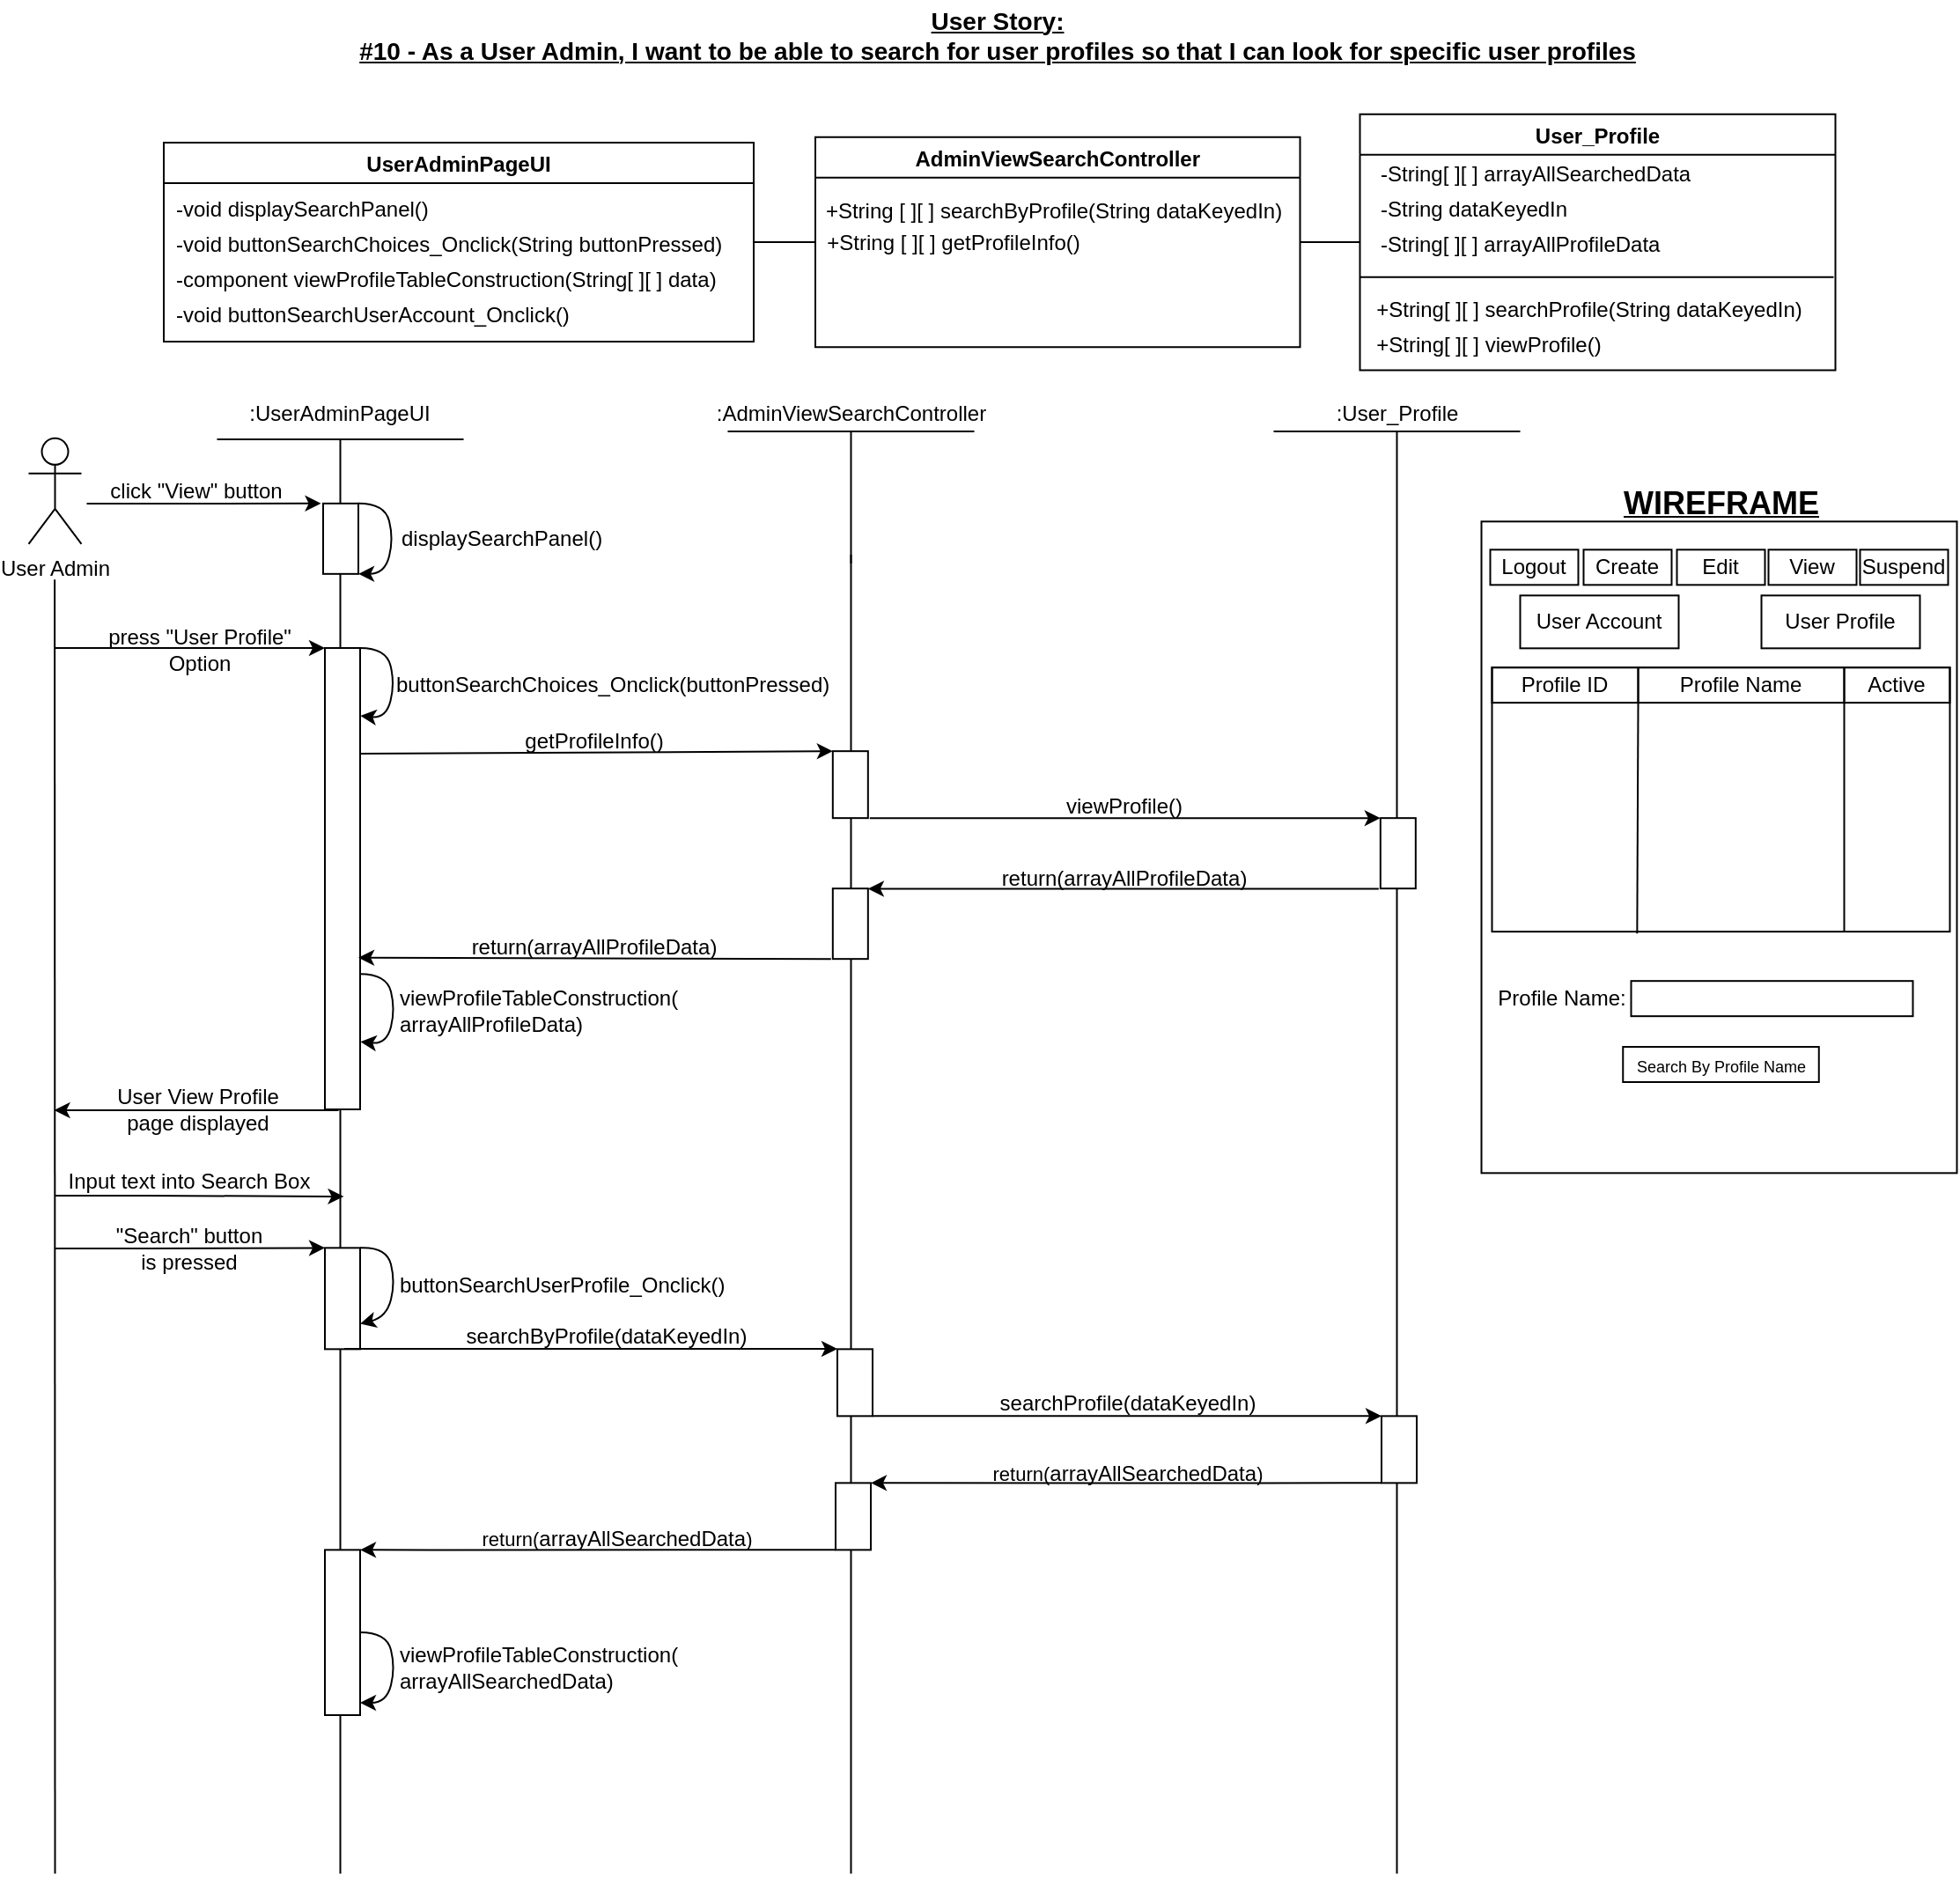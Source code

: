 <mxfile version="17.4.2" type="device"><diagram id="1YwtTbQ3Z7pTjlXF4-N0" name="Page-1"><mxGraphModel dx="1342" dy="905" grid="1" gridSize="10" guides="1" tooltips="1" connect="1" arrows="1" fold="1" page="1" pageScale="1" pageWidth="1169" pageHeight="827" math="0" shadow="0"><root><mxCell id="0"/><mxCell id="1" parent="0"/><mxCell id="FNsslEbhDlVYFLrhWBJ4-193" value="" style="endArrow=none;html=1;rounded=0;startArrow=none;" parent="1" edge="1"><mxGeometry width="50" height="50" relative="1" as="geometry"><mxPoint x="500.25" y="1074" as="sourcePoint"/><mxPoint x="500.25" y="325" as="targetPoint"/></mxGeometry></mxCell><mxCell id="haLUxBjH6cShnl7Ug6Ql-109" value="" style="rounded=0;whiteSpace=wrap;html=1;" parent="1" vertex="1"><mxGeometry x="858.25" y="306.17" width="270" height="370" as="geometry"/></mxCell><mxCell id="haLUxBjH6cShnl7Ug6Ql-2" value="UserAdminPageUI" style="swimlane;" parent="1" vertex="1"><mxGeometry x="110" y="91" width="335" height="113" as="geometry"/></mxCell><mxCell id="haLUxBjH6cShnl7Ug6Ql-16" value="-void displaySearchPanel()" style="text;html=1;align=left;verticalAlign=middle;resizable=0;points=[];autosize=1;strokeColor=none;fillColor=none;" parent="haLUxBjH6cShnl7Ug6Ql-2" vertex="1"><mxGeometry x="5" y="28" width="160" height="20" as="geometry"/></mxCell><mxCell id="FNsslEbhDlVYFLrhWBJ4-34" value="-component viewProfileTableConstruction(String[ ][ ] data)" style="text;html=1;align=left;verticalAlign=middle;resizable=0;points=[];autosize=1;strokeColor=none;fillColor=none;" parent="haLUxBjH6cShnl7Ug6Ql-2" vertex="1"><mxGeometry x="5" y="68" width="320" height="20" as="geometry"/></mxCell><mxCell id="FNsslEbhDlVYFLrhWBJ4-172" value="-void buttonSearchUserAccount_Onclick()" style="text;html=1;align=left;verticalAlign=middle;resizable=0;points=[];autosize=1;strokeColor=none;fillColor=none;" parent="haLUxBjH6cShnl7Ug6Ql-2" vertex="1"><mxGeometry x="5" y="88" width="240" height="20" as="geometry"/></mxCell><mxCell id="F18tKvdH8fJfBvkD1JJA-11" value="-void buttonSearchChoices_Onclick(String buttonPressed)" style="text;html=1;align=left;verticalAlign=middle;resizable=0;points=[];autosize=1;strokeColor=none;fillColor=none;" parent="haLUxBjH6cShnl7Ug6Ql-2" vertex="1"><mxGeometry x="5" y="48" width="330" height="20" as="geometry"/></mxCell><mxCell id="haLUxBjH6cShnl7Ug6Ql-3" value="AdminViewSearchController" style="swimlane;" parent="1" vertex="1"><mxGeometry x="480" y="87.88" width="275.25" height="119.25" as="geometry"/></mxCell><mxCell id="FNsslEbhDlVYFLrhWBJ4-1" value="&lt;div style=&quot;text-align: left&quot;&gt;&lt;span&gt;+String [ ][ ] searchByProfile(&lt;/span&gt;&lt;span&gt;String dataKeyedIn&lt;/span&gt;&lt;span&gt;)&lt;/span&gt;&lt;/div&gt;" style="text;html=1;align=center;verticalAlign=middle;resizable=0;points=[];autosize=1;strokeColor=none;fillColor=none;" parent="haLUxBjH6cShnl7Ug6Ql-3" vertex="1"><mxGeometry y="32.12" width="270" height="20" as="geometry"/></mxCell><mxCell id="FNsslEbhDlVYFLrhWBJ4-176" value="&lt;div style=&quot;text-align: left&quot;&gt;+String [ ][ ] getProfileInfo()&lt;/div&gt;" style="text;html=1;align=center;verticalAlign=middle;resizable=0;points=[];autosize=1;strokeColor=none;fillColor=none;" parent="haLUxBjH6cShnl7Ug6Ql-3" vertex="1"><mxGeometry x="-2" y="49.63" width="160" height="20" as="geometry"/></mxCell><mxCell id="haLUxBjH6cShnl7Ug6Ql-4" value="User_Profile" style="swimlane;" parent="1" vertex="1"><mxGeometry x="789.25" y="74.82" width="270" height="145.37" as="geometry"/></mxCell><mxCell id="haLUxBjH6cShnl7Ug6Ql-20" value="-String[ ][ ] arrayAllSearchedData" style="text;html=1;align=left;verticalAlign=middle;resizable=0;points=[];autosize=1;strokeColor=none;fillColor=none;" parent="haLUxBjH6cShnl7Ug6Ql-4" vertex="1"><mxGeometry x="10" y="24" width="190" height="20" as="geometry"/></mxCell><mxCell id="haLUxBjH6cShnl7Ug6Ql-23" value="" style="endArrow=none;html=1;rounded=0;" parent="haLUxBjH6cShnl7Ug6Ql-4" edge="1"><mxGeometry width="50" height="50" relative="1" as="geometry"><mxPoint y="92.5" as="sourcePoint"/><mxPoint x="269" y="92.5" as="targetPoint"/></mxGeometry></mxCell><mxCell id="3snV8VC3OuR5L-uNEUc_-48" value="-String dataKeyedIn" style="text;html=1;align=left;verticalAlign=middle;resizable=0;points=[];autosize=1;strokeColor=none;fillColor=none;" parent="haLUxBjH6cShnl7Ug6Ql-4" vertex="1"><mxGeometry x="10" y="44" width="120" height="20" as="geometry"/></mxCell><mxCell id="TE9CxDPpq-Uif5EZX6fy-1" value="-String[ ][ ] arrayAllProfileData" style="text;html=1;align=left;verticalAlign=middle;resizable=0;points=[];autosize=1;strokeColor=none;fillColor=none;" parent="haLUxBjH6cShnl7Ug6Ql-4" vertex="1"><mxGeometry x="10" y="64" width="170" height="20" as="geometry"/></mxCell><mxCell id="FNsslEbhDlVYFLrhWBJ4-57" value="&lt;div style=&quot;text-align: left&quot;&gt;&lt;span&gt;+String[ ][ ] searchProfile(&lt;/span&gt;&lt;span&gt;String dataKeyedIn&lt;/span&gt;&lt;span&gt;)&lt;/span&gt;&lt;/div&gt;" style="text;html=1;align=center;verticalAlign=middle;resizable=0;points=[];autosize=1;strokeColor=none;fillColor=none;" parent="haLUxBjH6cShnl7Ug6Ql-4" vertex="1"><mxGeometry y="101.37" width="260" height="20" as="geometry"/></mxCell><mxCell id="TE9CxDPpq-Uif5EZX6fy-2" value="&lt;div style=&quot;text-align: left&quot;&gt;&lt;span&gt;+String[ ][ ] viewProfile(&lt;/span&gt;&lt;span&gt;)&lt;/span&gt;&lt;/div&gt;" style="text;html=1;align=center;verticalAlign=middle;resizable=0;points=[];autosize=1;strokeColor=none;fillColor=none;" parent="haLUxBjH6cShnl7Ug6Ql-4" vertex="1"><mxGeometry x="3" y="121.37" width="140" height="20" as="geometry"/></mxCell><mxCell id="haLUxBjH6cShnl7Ug6Ql-25" value="" style="endArrow=none;html=1;rounded=0;entryX=0;entryY=0.5;entryDx=0;entryDy=0;exitX=1;exitY=0.5;exitDx=0;exitDy=0;" parent="1" source="haLUxBjH6cShnl7Ug6Ql-2" target="haLUxBjH6cShnl7Ug6Ql-3" edge="1"><mxGeometry width="50" height="50" relative="1" as="geometry"><mxPoint x="440" y="146" as="sourcePoint"/><mxPoint x="470" y="146" as="targetPoint"/></mxGeometry></mxCell><mxCell id="haLUxBjH6cShnl7Ug6Ql-26" value="" style="endArrow=none;html=1;rounded=0;entryX=0;entryY=0.5;entryDx=0;entryDy=0;exitX=1;exitY=0.5;exitDx=0;exitDy=0;" parent="1" source="haLUxBjH6cShnl7Ug6Ql-3" target="haLUxBjH6cShnl7Ug6Ql-4" edge="1"><mxGeometry width="50" height="50" relative="1" as="geometry"><mxPoint x="600" y="196" as="sourcePoint"/><mxPoint x="600" y="226" as="targetPoint"/></mxGeometry></mxCell><mxCell id="haLUxBjH6cShnl7Ug6Ql-70" style="edgeStyle=orthogonalEdgeStyle;rounded=0;orthogonalLoop=1;jettySize=auto;html=1;entryX=0;entryY=0;entryDx=0;entryDy=0;" parent="1" edge="1"><mxGeometry relative="1" as="geometry"><mxPoint x="199.25" y="295.92" as="targetPoint"/><Array as="points"><mxPoint x="109.25" y="295.92"/><mxPoint x="109.25" y="295.92"/></Array><mxPoint x="66.25" y="295.957" as="sourcePoint"/></mxGeometry></mxCell><mxCell id="haLUxBjH6cShnl7Ug6Ql-27" value="User Admin" style="shape=umlActor;verticalLabelPosition=bottom;verticalAlign=top;html=1;outlineConnect=0;" parent="1" vertex="1"><mxGeometry x="33.25" y="258.92" width="30" height="60" as="geometry"/></mxCell><mxCell id="haLUxBjH6cShnl7Ug6Ql-29" value=":UserAdminPageUI" style="text;html=1;strokeColor=none;fillColor=none;align=center;verticalAlign=middle;whiteSpace=wrap;rounded=0;" parent="1" vertex="1"><mxGeometry x="180.25" y="230" width="60" height="30" as="geometry"/></mxCell><mxCell id="haLUxBjH6cShnl7Ug6Ql-30" value=":AdminViewSearchController" style="text;html=1;align=center;verticalAlign=middle;resizable=0;points=[];autosize=1;strokeColor=none;fillColor=none;" parent="1" vertex="1"><mxGeometry x="415.25" y="235" width="170" height="20" as="geometry"/></mxCell><mxCell id="haLUxBjH6cShnl7Ug6Ql-31" value=":User_Profile" style="text;html=1;align=center;verticalAlign=middle;resizable=0;points=[];autosize=1;strokeColor=none;fillColor=none;" parent="1" vertex="1"><mxGeometry x="770.25" y="235" width="80" height="20" as="geometry"/></mxCell><mxCell id="haLUxBjH6cShnl7Ug6Ql-32" value="" style="endArrow=none;html=1;rounded=0;" parent="1" edge="1"><mxGeometry width="50" height="50" relative="1" as="geometry"><mxPoint x="140.25" y="259.52" as="sourcePoint"/><mxPoint x="280.25" y="259.52" as="targetPoint"/></mxGeometry></mxCell><mxCell id="haLUxBjH6cShnl7Ug6Ql-33" value="" style="endArrow=none;html=1;rounded=0;" parent="1" edge="1"><mxGeometry width="50" height="50" relative="1" as="geometry"><mxPoint x="430.25" y="255" as="sourcePoint"/><mxPoint x="570.25" y="255" as="targetPoint"/></mxGeometry></mxCell><mxCell id="haLUxBjH6cShnl7Ug6Ql-34" value="" style="endArrow=none;html=1;rounded=0;" parent="1" edge="1"><mxGeometry width="50" height="50" relative="1" as="geometry"><mxPoint x="740.25" y="255" as="sourcePoint"/><mxPoint x="880.25" y="255" as="targetPoint"/></mxGeometry></mxCell><mxCell id="haLUxBjH6cShnl7Ug6Ql-57" value="" style="endArrow=none;html=1;rounded=0;entryX=0.5;entryY=0.982;entryDx=0;entryDy=0;entryPerimeter=0;" parent="1" target="haLUxBjH6cShnl7Ug6Ql-31" edge="1"><mxGeometry width="50" height="50" relative="1" as="geometry"><mxPoint x="810.25" y="1074" as="sourcePoint"/><mxPoint x="810.25" y="260" as="targetPoint"/></mxGeometry></mxCell><mxCell id="haLUxBjH6cShnl7Ug6Ql-110" value="Logout" style="rounded=0;whiteSpace=wrap;html=1;" parent="1" vertex="1"><mxGeometry x="863.25" y="322.17" width="50" height="20" as="geometry"/></mxCell><mxCell id="haLUxBjH6cShnl7Ug6Ql-111" value="Create" style="rounded=0;whiteSpace=wrap;html=1;" parent="1" vertex="1"><mxGeometry x="916.25" y="322.17" width="50" height="20" as="geometry"/></mxCell><mxCell id="haLUxBjH6cShnl7Ug6Ql-112" value="Edit&lt;span style=&quot;color: rgba(0 , 0 , 0 , 0) ; font-family: monospace ; font-size: 0px&quot;&gt;%3CmxGraphModel%3E%3Croot%3E%3CmxCell%20id%3D%220%22%2F%3E%3CmxCell%20id%3D%221%22%20parent%3D%220%22%2F%3E%3CmxCell%20id%3D%222%22%20value%3D%22Create%22%20style%3D%22rounded%3D0%3BwhiteSpace%3Dwrap%3Bhtml%3D1%3B%22%20vertex%3D%221%22%20parent%3D%221%22%3E%3CmxGeometry%20x%3D%22966%22%20y%3D%2246%22%20width%3D%2270%22%20height%3D%2220%22%20as%3D%22geometry%22%2F%3E%3C%2FmxCell%3E%3C%2Froot%3E%3C%2FmxGraphModel%3E&lt;/span&gt;" style="rounded=0;whiteSpace=wrap;html=1;" parent="1" vertex="1"><mxGeometry x="969.25" y="322.17" width="50" height="20" as="geometry"/></mxCell><mxCell id="haLUxBjH6cShnl7Ug6Ql-115" value="View" style="rounded=0;whiteSpace=wrap;html=1;" parent="1" vertex="1"><mxGeometry x="1021.25" y="322.17" width="50" height="20" as="geometry"/></mxCell><mxCell id="haLUxBjH6cShnl7Ug6Ql-116" value="Suspend" style="rounded=0;whiteSpace=wrap;html=1;" parent="1" vertex="1"><mxGeometry x="1073.25" y="322.17" width="50" height="20" as="geometry"/></mxCell><mxCell id="haLUxBjH6cShnl7Ug6Ql-123" value="&lt;font style=&quot;font-size: 9px&quot;&gt;Search By Profile Name&lt;/font&gt;" style="rounded=0;whiteSpace=wrap;html=1;" parent="1" vertex="1"><mxGeometry x="938.63" y="604.5" width="111.25" height="20" as="geometry"/></mxCell><mxCell id="haLUxBjH6cShnl7Ug6Ql-124" value="&lt;b&gt;&lt;u&gt;&lt;font style=&quot;font-size: 18px&quot;&gt;WIREFRAME&lt;/font&gt;&lt;/u&gt;&lt;/b&gt;" style="text;html=1;align=center;verticalAlign=middle;resizable=0;points=[];autosize=1;strokeColor=none;fillColor=none;" parent="1" vertex="1"><mxGeometry x="929.25" y="286.17" width="130" height="20" as="geometry"/></mxCell><mxCell id="wWWZvd4En1-HustH4XMh-6" value="click &quot;View&quot; button" style="text;html=1;align=center;verticalAlign=middle;resizable=0;points=[];autosize=1;strokeColor=none;fillColor=none;" parent="1" vertex="1"><mxGeometry x="72.5" y="278.92" width="110" height="20" as="geometry"/></mxCell><mxCell id="wWWZvd4En1-HustH4XMh-27" value="" style="endArrow=none;html=1;rounded=0;fontSize=17;" parent="1" edge="1"><mxGeometry width="50" height="50" relative="1" as="geometry"><mxPoint x="210.25" y="1074" as="sourcePoint"/><mxPoint x="210.25" y="260" as="targetPoint"/></mxGeometry></mxCell><mxCell id="3snV8VC3OuR5L-uNEUc_-22" value="" style="endArrow=none;html=1;rounded=0;startArrow=none;" parent="1" edge="1"><mxGeometry width="50" height="50" relative="1" as="geometry"><mxPoint x="500.25" y="330" as="sourcePoint"/><mxPoint x="500.25" y="255" as="targetPoint"/></mxGeometry></mxCell><mxCell id="3snV8VC3OuR5L-uNEUc_-37" value="" style="rounded=0;whiteSpace=wrap;html=1;" parent="1" vertex="1"><mxGeometry x="943.25" y="567.09" width="160" height="20" as="geometry"/></mxCell><mxCell id="FNsslEbhDlVYFLrhWBJ4-60" value="" style="endArrow=none;html=1;rounded=0;fontSize=13;" parent="1" edge="1"><mxGeometry width="50" height="50" relative="1" as="geometry"><mxPoint x="48.25" y="1074" as="sourcePoint"/><mxPoint x="48.05" y="339.17" as="targetPoint"/></mxGeometry></mxCell><mxCell id="98zfB2eJdDseKoe4v_kd-3" value="" style="curved=1;endArrow=classic;html=1;rounded=0;entryX=1;entryY=1;entryDx=0;entryDy=0;exitX=1;exitY=0;exitDx=0;exitDy=0;" parent="1" source="98zfB2eJdDseKoe4v_kd-4" target="98zfB2eJdDseKoe4v_kd-4" edge="1"><mxGeometry width="50" height="50" relative="1" as="geometry"><mxPoint x="215.5" y="355.92" as="sourcePoint"/><mxPoint x="265.5" y="305.92" as="targetPoint"/><Array as="points"><mxPoint x="235.5" y="295.92"/><mxPoint x="240.5" y="315.92"/><mxPoint x="235.5" y="335.92"/></Array></mxGeometry></mxCell><mxCell id="98zfB2eJdDseKoe4v_kd-4" value="" style="rounded=0;whiteSpace=wrap;html=1;" parent="1" vertex="1"><mxGeometry x="200.5" y="295.92" width="20" height="40" as="geometry"/></mxCell><mxCell id="98zfB2eJdDseKoe4v_kd-5" value="displaySearchPanel()" style="text;html=1;align=left;verticalAlign=middle;resizable=0;points=[];autosize=1;strokeColor=none;fillColor=none;" parent="1" vertex="1"><mxGeometry x="242.5" y="305.92" width="130" height="20" as="geometry"/></mxCell><mxCell id="98zfB2eJdDseKoe4v_kd-6" value="&lt;b&gt;&lt;u&gt;&lt;font style=&quot;font-size: 14px&quot;&gt;User Story:&lt;/font&gt;&lt;br&gt;&lt;/u&gt;&lt;/b&gt;&lt;b&gt;&lt;u&gt;&lt;font style=&quot;font-size: 14px&quot;&gt;#10 - As a User Admin, I want to be able to search for user profiles so that I can look for specific user profiles&lt;/font&gt;&lt;/u&gt;&lt;/b&gt;&lt;b&gt;&lt;u&gt;&lt;br&gt;&lt;/u&gt;&lt;/b&gt;" style="text;html=1;align=center;verticalAlign=middle;resizable=0;points=[];autosize=1;strokeColor=none;fillColor=none;" parent="1" vertex="1"><mxGeometry x="213" y="10" width="740" height="40" as="geometry"/></mxCell><mxCell id="F18tKvdH8fJfBvkD1JJA-1" value="User Account" style="rounded=0;whiteSpace=wrap;html=1;" parent="1" vertex="1"><mxGeometry x="880.25" y="348.17" width="90" height="30" as="geometry"/></mxCell><mxCell id="F18tKvdH8fJfBvkD1JJA-2" value="User Profile" style="rounded=0;whiteSpace=wrap;html=1;" parent="1" vertex="1"><mxGeometry x="1017.25" y="348.17" width="90" height="30" as="geometry"/></mxCell><mxCell id="F18tKvdH8fJfBvkD1JJA-3" value="Profile Name:" style="text;html=1;strokeColor=none;fillColor=none;align=center;verticalAlign=middle;whiteSpace=wrap;rounded=0;" parent="1" vertex="1"><mxGeometry x="864.25" y="562.09" width="80.25" height="30" as="geometry"/></mxCell><mxCell id="F18tKvdH8fJfBvkD1JJA-4" value="viewProfileTableConstruction(&lt;br&gt;arrayAllProfileData)" style="text;html=1;align=left;verticalAlign=middle;resizable=0;points=[];autosize=1;strokeColor=none;fillColor=none;" parent="1" vertex="1"><mxGeometry x="241.5" y="569.08" width="170" height="30" as="geometry"/></mxCell><mxCell id="F18tKvdH8fJfBvkD1JJA-5" style="edgeStyle=orthogonalEdgeStyle;rounded=0;orthogonalLoop=1;jettySize=auto;html=1;entryX=0;entryY=0;entryDx=0;entryDy=0;" parent="1" target="F18tKvdH8fJfBvkD1JJA-8" edge="1"><mxGeometry relative="1" as="geometry"><mxPoint x="200.25" y="379" as="targetPoint"/><Array as="points"><mxPoint x="163.25" y="378"/><mxPoint x="163.25" y="378"/></Array><mxPoint x="48.25" y="378" as="sourcePoint"/></mxGeometry></mxCell><mxCell id="F18tKvdH8fJfBvkD1JJA-6" value="press &quot;User Profile&quot;&lt;br&gt;Option" style="text;html=1;align=center;verticalAlign=middle;resizable=0;points=[];autosize=1;strokeColor=none;fillColor=none;" parent="1" vertex="1"><mxGeometry x="70.25" y="364" width="120" height="30" as="geometry"/></mxCell><mxCell id="F18tKvdH8fJfBvkD1JJA-7" value="" style="curved=1;endArrow=classic;html=1;rounded=0;entryX=1.01;entryY=0.147;entryDx=0;entryDy=0;exitX=1;exitY=0;exitDx=0;exitDy=0;entryPerimeter=0;" parent="1" source="F18tKvdH8fJfBvkD1JJA-8" target="F18tKvdH8fJfBvkD1JJA-8" edge="1"><mxGeometry width="50" height="50" relative="1" as="geometry"><mxPoint x="216.25" y="438" as="sourcePoint"/><mxPoint x="266.25" y="388" as="targetPoint"/><Array as="points"><mxPoint x="236.25" y="378"/><mxPoint x="241.25" y="398"/><mxPoint x="236.25" y="418"/></Array></mxGeometry></mxCell><mxCell id="F18tKvdH8fJfBvkD1JJA-8" value="" style="rounded=0;whiteSpace=wrap;html=1;" parent="1" vertex="1"><mxGeometry x="201.5" y="378" width="20" height="262" as="geometry"/></mxCell><mxCell id="F18tKvdH8fJfBvkD1JJA-9" value="" style="curved=1;endArrow=classic;html=1;rounded=0;entryX=1.01;entryY=0.147;entryDx=0;entryDy=0;exitX=1;exitY=0;exitDx=0;exitDy=0;entryPerimeter=0;" parent="1" edge="1"><mxGeometry width="50" height="50" relative="1" as="geometry"><mxPoint x="221.5" y="563.08" as="sourcePoint"/><mxPoint x="221.7" y="601.594" as="targetPoint"/><Array as="points"><mxPoint x="236.5" y="563.08"/><mxPoint x="241.5" y="583.08"/><mxPoint x="236.5" y="603.08"/></Array></mxGeometry></mxCell><mxCell id="F18tKvdH8fJfBvkD1JJA-10" value="buttonSearchChoices_Onclick(buttonPressed)" style="text;html=1;align=left;verticalAlign=middle;resizable=0;points=[];autosize=1;strokeColor=none;fillColor=none;" parent="1" vertex="1"><mxGeometry x="240.25" y="389.08" width="260" height="20" as="geometry"/></mxCell><mxCell id="F18tKvdH8fJfBvkD1JJA-12" value="" style="endArrow=classic;html=1;rounded=0;entryX=0;entryY=0;entryDx=0;entryDy=0;exitX=1.015;exitY=0.391;exitDx=0;exitDy=0;exitPerimeter=0;" parent="1" target="F18tKvdH8fJfBvkD1JJA-14" edge="1"><mxGeometry width="50" height="50" relative="1" as="geometry"><mxPoint x="221.46" y="438.022" as="sourcePoint"/><mxPoint x="488.16" y="410.41" as="targetPoint"/></mxGeometry></mxCell><mxCell id="F18tKvdH8fJfBvkD1JJA-13" value="getProfileInfo()" style="text;html=1;align=center;verticalAlign=middle;resizable=0;points=[];autosize=1;strokeColor=none;fillColor=none;" parent="1" vertex="1"><mxGeometry x="308.91" y="420.58" width="90" height="20" as="geometry"/></mxCell><mxCell id="F18tKvdH8fJfBvkD1JJA-14" value="" style="rounded=0;whiteSpace=wrap;html=1;" parent="1" vertex="1"><mxGeometry x="489.91" y="436.58" width="20" height="38" as="geometry"/></mxCell><mxCell id="F18tKvdH8fJfBvkD1JJA-15" value="" style="endArrow=classic;html=1;rounded=0;exitX=0;exitY=1;exitDx=0;exitDy=0;entryX=0.967;entryY=0.833;entryDx=0;entryDy=0;entryPerimeter=0;" parent="1" edge="1"><mxGeometry width="50" height="50" relative="1" as="geometry"><mxPoint x="488.91" y="554.58" as="sourcePoint"/><mxPoint x="220.5" y="553.826" as="targetPoint"/></mxGeometry></mxCell><mxCell id="F18tKvdH8fJfBvkD1JJA-16" value="return(&lt;span style=&quot;text-align: left&quot;&gt;arrayAllProfileData&lt;/span&gt;)" style="text;html=1;align=center;verticalAlign=middle;resizable=0;points=[];autosize=1;strokeColor=none;fillColor=none;" parent="1" vertex="1"><mxGeometry x="278.91" y="537.58" width="150" height="20" as="geometry"/></mxCell><mxCell id="F18tKvdH8fJfBvkD1JJA-17" value="" style="endArrow=classic;html=1;rounded=0;entryX=0;entryY=0;entryDx=0;entryDy=0;" parent="1" edge="1"><mxGeometry width="50" height="50" relative="1" as="geometry"><mxPoint x="510.91" y="474.58" as="sourcePoint"/><mxPoint x="800.91" y="474.58" as="targetPoint"/></mxGeometry></mxCell><mxCell id="F18tKvdH8fJfBvkD1JJA-18" value="viewProfile()" style="text;html=1;align=center;verticalAlign=middle;resizable=0;points=[];autosize=1;strokeColor=none;fillColor=none;" parent="1" vertex="1"><mxGeometry x="614.91" y="457.58" width="80" height="20" as="geometry"/></mxCell><mxCell id="F18tKvdH8fJfBvkD1JJA-19" value="" style="rounded=0;whiteSpace=wrap;html=1;" parent="1" vertex="1"><mxGeometry x="800.91" y="474.58" width="20" height="40" as="geometry"/></mxCell><mxCell id="F18tKvdH8fJfBvkD1JJA-20" value="" style="endArrow=classic;html=1;rounded=0;exitX=0;exitY=1;exitDx=0;exitDy=0;entryX=1;entryY=0;entryDx=0;entryDy=0;" parent="1" edge="1"><mxGeometry width="50" height="50" relative="1" as="geometry"><mxPoint x="799.91" y="514.75" as="sourcePoint"/><mxPoint x="509.91" y="514.75" as="targetPoint"/></mxGeometry></mxCell><mxCell id="F18tKvdH8fJfBvkD1JJA-21" value="&lt;div style=&quot;text-align: left&quot;&gt;&lt;/div&gt;&lt;span style=&quot;text-align: left&quot;&gt;return(arrayAllProfileData&lt;/span&gt;&lt;span style=&quot;text-align: left&quot;&gt;)&lt;/span&gt;&lt;span style=&quot;text-align: left&quot;&gt;&lt;br&gt;&lt;/span&gt;" style="text;html=1;align=center;verticalAlign=middle;resizable=0;points=[];autosize=1;strokeColor=none;fillColor=none;" parent="1" vertex="1"><mxGeometry x="579.91" y="499.0" width="150" height="20" as="geometry"/></mxCell><mxCell id="F18tKvdH8fJfBvkD1JJA-22" value="" style="rounded=0;whiteSpace=wrap;html=1;" parent="1" vertex="1"><mxGeometry x="489.91" y="514.58" width="20" height="40" as="geometry"/></mxCell><mxCell id="F18tKvdH8fJfBvkD1JJA-23" style="edgeStyle=orthogonalEdgeStyle;rounded=0;orthogonalLoop=1;jettySize=auto;html=1;" parent="1" edge="1"><mxGeometry relative="1" as="geometry"><mxPoint x="47.75" y="640.5" as="targetPoint"/><mxPoint x="209.25" y="640.5" as="sourcePoint"/><Array as="points"><mxPoint x="189.59" y="640.59"/><mxPoint x="189.59" y="640.59"/></Array></mxGeometry></mxCell><mxCell id="F18tKvdH8fJfBvkD1JJA-24" value="User View Profile&lt;br&gt;page displayed" style="text;html=1;align=center;verticalAlign=middle;resizable=0;points=[];autosize=1;strokeColor=none;fillColor=none;" parent="1" vertex="1"><mxGeometry x="73.59" y="624.5" width="110" height="30" as="geometry"/></mxCell><mxCell id="F18tKvdH8fJfBvkD1JJA-25" style="edgeStyle=orthogonalEdgeStyle;rounded=0;orthogonalLoop=1;jettySize=auto;html=1;exitX=-0.005;exitY=0.891;exitDx=0;exitDy=0;exitPerimeter=0;" parent="1" source="F18tKvdH8fJfBvkD1JJA-26" edge="1"><mxGeometry relative="1" as="geometry"><mxPoint x="212.25" y="689.47" as="targetPoint"/><Array as="points"><mxPoint x="99.25" y="689"/></Array><mxPoint x="51.75" y="692.17" as="sourcePoint"/></mxGeometry></mxCell><mxCell id="F18tKvdH8fJfBvkD1JJA-26" value="Input text into Search Box" style="text;html=1;align=center;verticalAlign=middle;resizable=0;points=[];autosize=1;strokeColor=none;fillColor=none;" parent="1" vertex="1"><mxGeometry x="48.75" y="671.17" width="150" height="20" as="geometry"/></mxCell><mxCell id="F18tKvdH8fJfBvkD1JJA-27" style="edgeStyle=orthogonalEdgeStyle;rounded=0;orthogonalLoop=1;jettySize=auto;html=1;entryX=0;entryY=0;entryDx=0;entryDy=0;" parent="1" target="F18tKvdH8fJfBvkD1JJA-30" edge="1"><mxGeometry relative="1" as="geometry"><mxPoint x="198.25" y="719" as="targetPoint"/><Array as="points"><mxPoint x="99.25" y="719"/></Array><mxPoint x="48.25" y="719" as="sourcePoint"/></mxGeometry></mxCell><mxCell id="F18tKvdH8fJfBvkD1JJA-28" value="&quot;Search&quot; button&lt;br&gt;is pressed" style="text;html=1;align=center;verticalAlign=middle;resizable=0;points=[];autosize=1;strokeColor=none;fillColor=none;" parent="1" vertex="1"><mxGeometry x="73.75" y="703.67" width="100" height="30" as="geometry"/></mxCell><mxCell id="F18tKvdH8fJfBvkD1JJA-29" value="" style="curved=1;endArrow=classic;html=1;rounded=0;entryX=1;entryY=0.75;entryDx=0;entryDy=0;exitX=1;exitY=0;exitDx=0;exitDy=0;" parent="1" source="F18tKvdH8fJfBvkD1JJA-30" target="F18tKvdH8fJfBvkD1JJA-30" edge="1"><mxGeometry width="50" height="50" relative="1" as="geometry"><mxPoint x="216.5" y="778" as="sourcePoint"/><mxPoint x="266.5" y="728" as="targetPoint"/><Array as="points"><mxPoint x="236.5" y="718"/><mxPoint x="241.5" y="738"/><mxPoint x="236.5" y="758"/></Array></mxGeometry></mxCell><mxCell id="F18tKvdH8fJfBvkD1JJA-30" value="" style="rounded=0;whiteSpace=wrap;html=1;" parent="1" vertex="1"><mxGeometry x="201.5" y="718.67" width="20" height="57.5" as="geometry"/></mxCell><mxCell id="F18tKvdH8fJfBvkD1JJA-31" value="buttonSearchUserProfile_Onclick()" style="text;html=1;align=left;verticalAlign=middle;resizable=0;points=[];autosize=1;strokeColor=none;fillColor=none;" parent="1" vertex="1"><mxGeometry x="241.5" y="730" width="200" height="20" as="geometry"/></mxCell><mxCell id="F18tKvdH8fJfBvkD1JJA-32" value="" style="endArrow=classic;html=1;rounded=0;entryX=0;entryY=0;entryDx=0;entryDy=0;" parent="1" edge="1"><mxGeometry width="50" height="50" relative="1" as="geometry"><mxPoint x="212.5" y="776.0" as="sourcePoint"/><mxPoint x="492.5" y="776.0" as="targetPoint"/></mxGeometry></mxCell><mxCell id="F18tKvdH8fJfBvkD1JJA-33" value="searchByProfile(dataKeyedIn)" style="text;html=1;align=center;verticalAlign=middle;resizable=0;points=[];autosize=1;strokeColor=none;fillColor=none;" parent="1" vertex="1"><mxGeometry x="275.91" y="759.17" width="170" height="20" as="geometry"/></mxCell><mxCell id="F18tKvdH8fJfBvkD1JJA-34" value="" style="rounded=0;whiteSpace=wrap;html=1;" parent="1" vertex="1"><mxGeometry x="492.5" y="776.17" width="20" height="38" as="geometry"/></mxCell><mxCell id="F18tKvdH8fJfBvkD1JJA-35" value="" style="endArrow=classic;html=1;rounded=0;entryX=0;entryY=0;entryDx=0;entryDy=0;exitX=1;exitY=1;exitDx=0;exitDy=0;" parent="1" source="F18tKvdH8fJfBvkD1JJA-34" target="F18tKvdH8fJfBvkD1JJA-38" edge="1"><mxGeometry width="50" height="50" relative="1" as="geometry"><mxPoint x="522.5" y="815.0" as="sourcePoint"/><mxPoint x="802.5" y="815.0" as="targetPoint"/></mxGeometry></mxCell><mxCell id="F18tKvdH8fJfBvkD1JJA-36" value="&lt;div&gt;&lt;font style=&quot;font-size: 12px&quot;&gt;&lt;font&gt;searchProfile(dataKeyedIn&lt;/font&gt;)&lt;/font&gt;&lt;/div&gt;" style="text;html=1;align=center;verticalAlign=middle;resizable=0;points=[];autosize=1;strokeColor=none;fillColor=none;" parent="1" vertex="1"><mxGeometry x="576.5" y="796.67" width="160" height="20" as="geometry"/></mxCell><mxCell id="F18tKvdH8fJfBvkD1JJA-37" style="edgeStyle=orthogonalEdgeStyle;rounded=0;orthogonalLoop=1;jettySize=auto;html=1;exitX=0;exitY=1;exitDx=0;exitDy=0;entryX=1;entryY=0;entryDx=0;entryDy=0;fontSize=13;" parent="1" source="F18tKvdH8fJfBvkD1JJA-38" target="F18tKvdH8fJfBvkD1JJA-39" edge="1"><mxGeometry relative="1" as="geometry"><Array as="points"><mxPoint x="731.5" y="852"/><mxPoint x="731.5" y="852"/></Array></mxGeometry></mxCell><mxCell id="F18tKvdH8fJfBvkD1JJA-38" value="" style="rounded=0;whiteSpace=wrap;html=1;" parent="1" vertex="1"><mxGeometry x="801.5" y="814.17" width="20" height="38" as="geometry"/></mxCell><mxCell id="F18tKvdH8fJfBvkD1JJA-39" value="" style="rounded=0;whiteSpace=wrap;html=1;" parent="1" vertex="1"><mxGeometry x="491.5" y="852.17" width="20" height="38" as="geometry"/></mxCell><mxCell id="F18tKvdH8fJfBvkD1JJA-40" value="&lt;font style=&quot;font-size: 11px&quot;&gt;return(&lt;span style=&quot;font-size: 12px ; text-align: left&quot;&gt;arrayAllSearchedData&lt;/span&gt;)&lt;/font&gt;" style="text;html=1;align=center;verticalAlign=middle;resizable=0;points=[];autosize=1;strokeColor=none;fillColor=none;fontSize=13;" parent="1" vertex="1"><mxGeometry x="571.5" y="835.83" width="170" height="20" as="geometry"/></mxCell><mxCell id="F18tKvdH8fJfBvkD1JJA-41" style="edgeStyle=orthogonalEdgeStyle;rounded=0;orthogonalLoop=1;jettySize=auto;html=1;exitX=0;exitY=1;exitDx=0;exitDy=0;entryX=1;entryY=0;entryDx=0;entryDy=0;fontSize=13;" parent="1" source="F18tKvdH8fJfBvkD1JJA-39" target="F18tKvdH8fJfBvkD1JJA-42" edge="1"><mxGeometry relative="1" as="geometry"><mxPoint x="512.5" y="895.17" as="sourcePoint"/><Array as="points"><mxPoint x="261.5" y="890"/><mxPoint x="261.5" y="890"/></Array></mxGeometry></mxCell><mxCell id="F18tKvdH8fJfBvkD1JJA-42" value="" style="rounded=0;whiteSpace=wrap;html=1;" parent="1" vertex="1"><mxGeometry x="201.5" y="890.17" width="20" height="93.83" as="geometry"/></mxCell><mxCell id="F18tKvdH8fJfBvkD1JJA-43" value="&lt;font style=&quot;font-size: 11px&quot;&gt;return(&lt;span style=&quot;font-size: 12px ; text-align: left&quot;&gt;arrayAllSearchedData&lt;/span&gt;)&lt;/font&gt;" style="text;html=1;align=center;verticalAlign=middle;resizable=0;points=[];autosize=1;strokeColor=none;fillColor=none;fontSize=13;" parent="1" vertex="1"><mxGeometry x="281.5" y="873.17" width="170" height="20" as="geometry"/></mxCell><mxCell id="F18tKvdH8fJfBvkD1JJA-44" value="" style="curved=1;endArrow=classic;html=1;rounded=0;entryX=1;entryY=1;entryDx=0;entryDy=0;exitX=1;exitY=0;exitDx=0;exitDy=0;" parent="1" edge="1"><mxGeometry width="50" height="50" relative="1" as="geometry"><mxPoint x="221.5" y="937" as="sourcePoint"/><mxPoint x="221.5" y="977.0" as="targetPoint"/><Array as="points"><mxPoint x="236.5" y="937"/><mxPoint x="241.5" y="957"/><mxPoint x="236.5" y="977"/></Array></mxGeometry></mxCell><mxCell id="F18tKvdH8fJfBvkD1JJA-46" value="viewProfileTableConstruction(&lt;br&gt;arrayAllSearchedData)" style="text;html=1;align=left;verticalAlign=middle;resizable=0;points=[];autosize=1;strokeColor=none;fillColor=none;" parent="1" vertex="1"><mxGeometry x="241.5" y="942" width="170" height="30" as="geometry"/></mxCell><mxCell id="t8XnaUZP7HgjlBAlXXgC-1" value="" style="rounded=0;whiteSpace=wrap;html=1;labelBackgroundColor=#FFFFFF;fillColor=none;" parent="1" vertex="1"><mxGeometry x="864.25" y="389.08" width="260" height="150" as="geometry"/></mxCell><mxCell id="t8XnaUZP7HgjlBAlXXgC-2" value="Profile ID" style="text;html=1;strokeColor=default;fillColor=none;align=center;verticalAlign=middle;whiteSpace=wrap;rounded=0;labelBackgroundColor=#FFFFFF;" parent="1" vertex="1"><mxGeometry x="864.25" y="389.08" width="83" height="20" as="geometry"/></mxCell><mxCell id="t8XnaUZP7HgjlBAlXXgC-3" value="Profile Name" style="text;html=1;strokeColor=default;fillColor=none;align=center;verticalAlign=middle;whiteSpace=wrap;rounded=0;labelBackgroundColor=#FFFFFF;" parent="1" vertex="1"><mxGeometry x="947.25" y="389.08" width="117" height="20" as="geometry"/></mxCell><mxCell id="t8XnaUZP7HgjlBAlXXgC-4" value="Active" style="text;html=1;strokeColor=default;fillColor=none;align=center;verticalAlign=middle;whiteSpace=wrap;rounded=0;labelBackgroundColor=#FFFFFF;" parent="1" vertex="1"><mxGeometry x="1064.25" y="389.08" width="60" height="20" as="geometry"/></mxCell><mxCell id="t8XnaUZP7HgjlBAlXXgC-5" value="" style="endArrow=none;html=1;rounded=0;entryX=0;entryY=1;entryDx=0;entryDy=0;exitX=0.317;exitY=1.007;exitDx=0;exitDy=0;exitPerimeter=0;" parent="1" source="t8XnaUZP7HgjlBAlXXgC-1" target="t8XnaUZP7HgjlBAlXXgC-3" edge="1"><mxGeometry width="50" height="50" relative="1" as="geometry"><mxPoint x="924.25" y="539.08" as="sourcePoint"/><mxPoint x="930.25" y="433.25" as="targetPoint"/></mxGeometry></mxCell><mxCell id="t8XnaUZP7HgjlBAlXXgC-6" value="" style="endArrow=none;html=1;rounded=0;entryX=0;entryY=1;entryDx=0;entryDy=0;" parent="1" edge="1"><mxGeometry width="50" height="50" relative="1" as="geometry"><mxPoint x="1064.25" y="539.08" as="sourcePoint"/><mxPoint x="1064.25" y="409.08" as="targetPoint"/></mxGeometry></mxCell></root></mxGraphModel></diagram></mxfile>